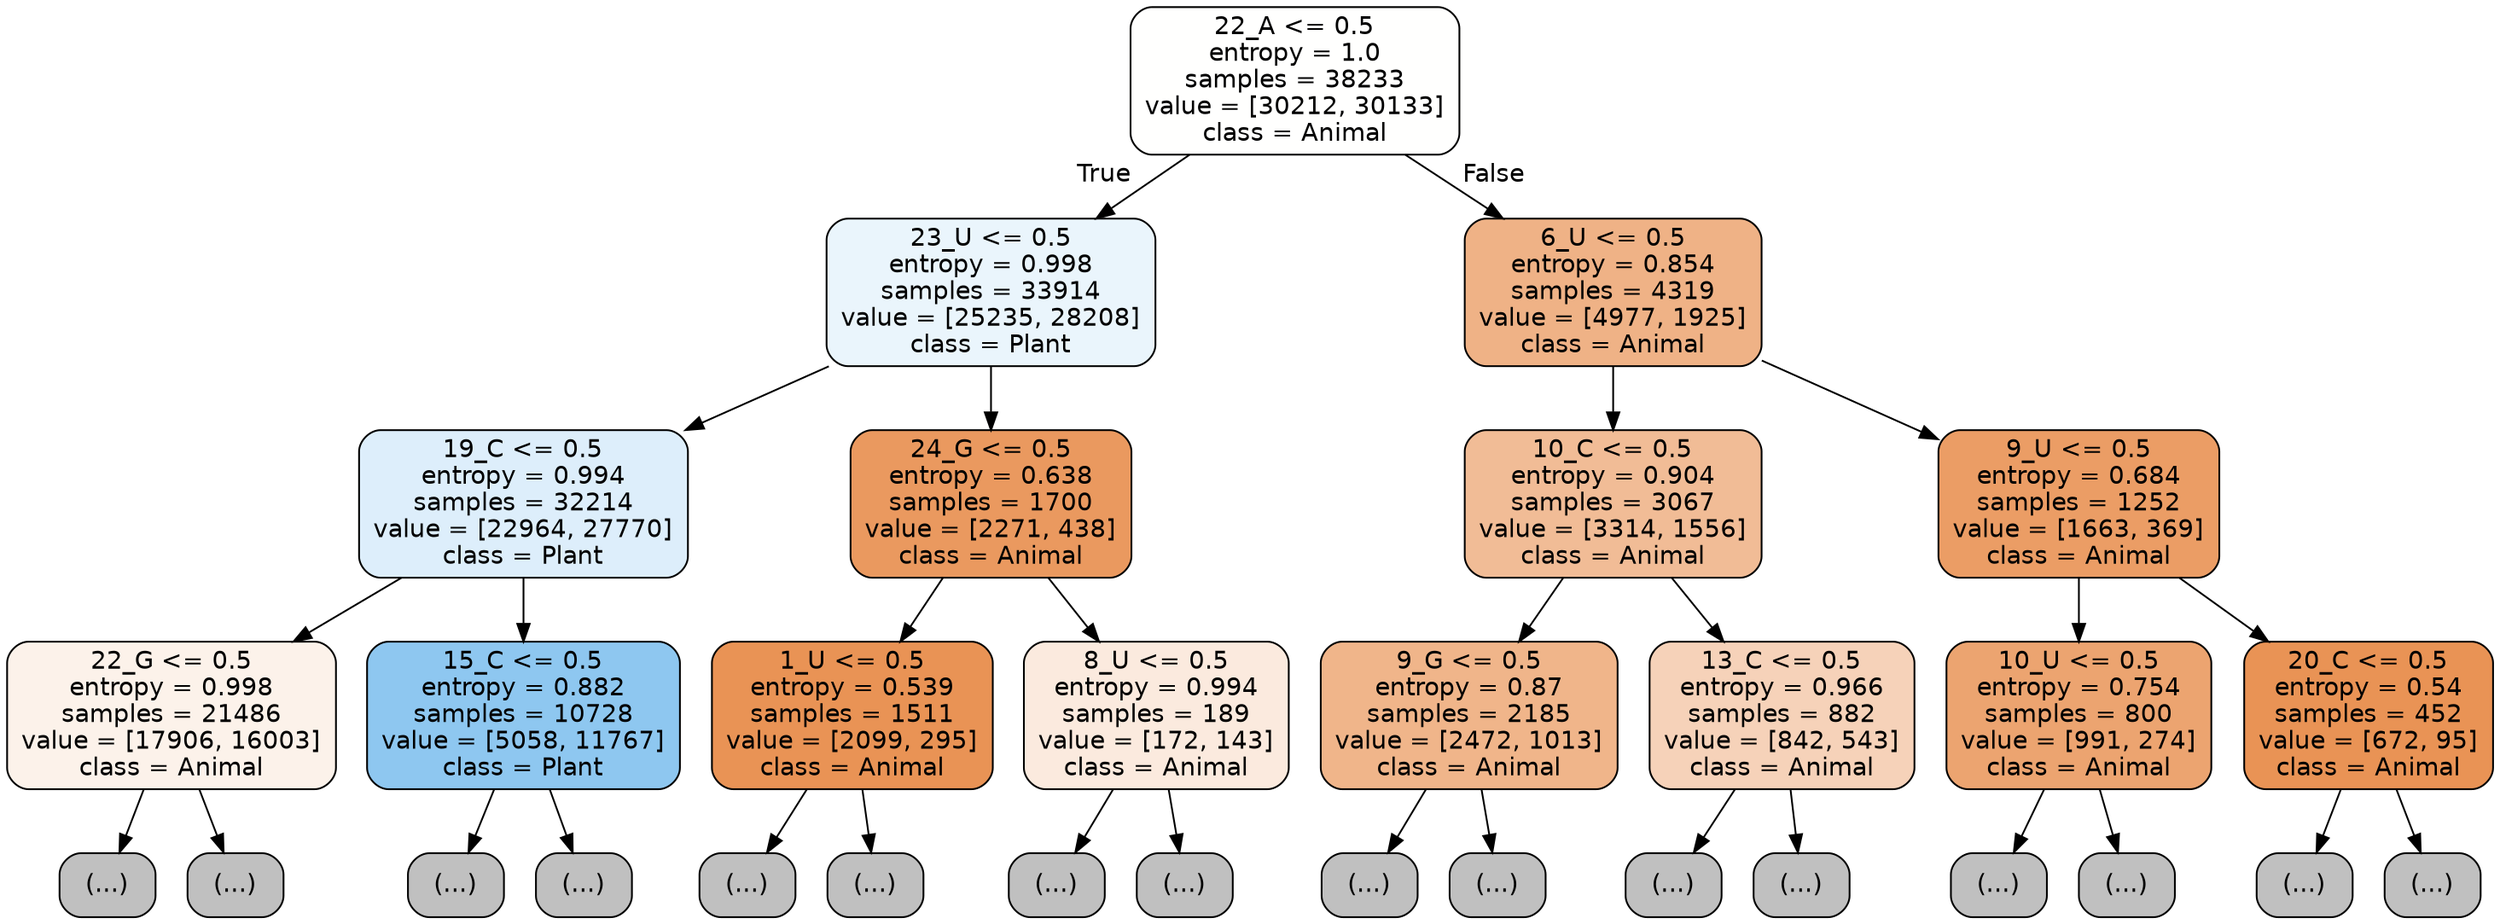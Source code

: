 digraph Tree {
node [shape=box, style="filled, rounded", color="black", fontname="helvetica"] ;
edge [fontname="helvetica"] ;
0 [label="22_A <= 0.5\nentropy = 1.0\nsamples = 38233\nvalue = [30212, 30133]\nclass = Animal", fillcolor="#fffffe"] ;
1 [label="23_U <= 0.5\nentropy = 0.998\nsamples = 33914\nvalue = [25235, 28208]\nclass = Plant", fillcolor="#eaf5fc"] ;
0 -> 1 [labeldistance=2.5, labelangle=45, headlabel="True"] ;
2 [label="19_C <= 0.5\nentropy = 0.994\nsamples = 32214\nvalue = [22964, 27770]\nclass = Plant", fillcolor="#ddeefb"] ;
1 -> 2 ;
3 [label="22_G <= 0.5\nentropy = 0.998\nsamples = 21486\nvalue = [17906, 16003]\nclass = Animal", fillcolor="#fcf2ea"] ;
2 -> 3 ;
4 [label="(...)", fillcolor="#C0C0C0"] ;
3 -> 4 ;
9469 [label="(...)", fillcolor="#C0C0C0"] ;
3 -> 9469 ;
10712 [label="15_C <= 0.5\nentropy = 0.882\nsamples = 10728\nvalue = [5058, 11767]\nclass = Plant", fillcolor="#8ec7f0"] ;
2 -> 10712 ;
10713 [label="(...)", fillcolor="#C0C0C0"] ;
10712 -> 10713 ;
13398 [label="(...)", fillcolor="#C0C0C0"] ;
10712 -> 13398 ;
14205 [label="24_G <= 0.5\nentropy = 0.638\nsamples = 1700\nvalue = [2271, 438]\nclass = Animal", fillcolor="#ea995f"] ;
1 -> 14205 ;
14206 [label="1_U <= 0.5\nentropy = 0.539\nsamples = 1511\nvalue = [2099, 295]\nclass = Animal", fillcolor="#e99355"] ;
14205 -> 14206 ;
14207 [label="(...)", fillcolor="#C0C0C0"] ;
14206 -> 14207 ;
14488 [label="(...)", fillcolor="#C0C0C0"] ;
14206 -> 14488 ;
14647 [label="8_U <= 0.5\nentropy = 0.994\nsamples = 189\nvalue = [172, 143]\nclass = Animal", fillcolor="#fbeade"] ;
14205 -> 14647 ;
14648 [label="(...)", fillcolor="#C0C0C0"] ;
14647 -> 14648 ;
14709 [label="(...)", fillcolor="#C0C0C0"] ;
14647 -> 14709 ;
14734 [label="6_U <= 0.5\nentropy = 0.854\nsamples = 4319\nvalue = [4977, 1925]\nclass = Animal", fillcolor="#efb286"] ;
0 -> 14734 [labeldistance=2.5, labelangle=-45, headlabel="False"] ;
14735 [label="10_C <= 0.5\nentropy = 0.904\nsamples = 3067\nvalue = [3314, 1556]\nclass = Animal", fillcolor="#f1bc96"] ;
14734 -> 14735 ;
14736 [label="9_G <= 0.5\nentropy = 0.87\nsamples = 2185\nvalue = [2472, 1013]\nclass = Animal", fillcolor="#f0b58a"] ;
14735 -> 14736 ;
14737 [label="(...)", fillcolor="#C0C0C0"] ;
14736 -> 14737 ;
15580 [label="(...)", fillcolor="#C0C0C0"] ;
14736 -> 15580 ;
15931 [label="13_C <= 0.5\nentropy = 0.966\nsamples = 882\nvalue = [842, 543]\nclass = Animal", fillcolor="#f6d2b9"] ;
14735 -> 15931 ;
15932 [label="(...)", fillcolor="#C0C0C0"] ;
15931 -> 15932 ;
16177 [label="(...)", fillcolor="#C0C0C0"] ;
15931 -> 16177 ;
16290 [label="9_U <= 0.5\nentropy = 0.684\nsamples = 1252\nvalue = [1663, 369]\nclass = Animal", fillcolor="#eb9d65"] ;
14734 -> 16290 ;
16291 [label="10_U <= 0.5\nentropy = 0.754\nsamples = 800\nvalue = [991, 274]\nclass = Animal", fillcolor="#eca470"] ;
16290 -> 16291 ;
16292 [label="(...)", fillcolor="#C0C0C0"] ;
16291 -> 16292 ;
16565 [label="(...)", fillcolor="#C0C0C0"] ;
16291 -> 16565 ;
16672 [label="20_C <= 0.5\nentropy = 0.54\nsamples = 452\nvalue = [672, 95]\nclass = Animal", fillcolor="#e99355"] ;
16290 -> 16672 ;
16673 [label="(...)", fillcolor="#C0C0C0"] ;
16672 -> 16673 ;
16776 [label="(...)", fillcolor="#C0C0C0"] ;
16672 -> 16776 ;
}